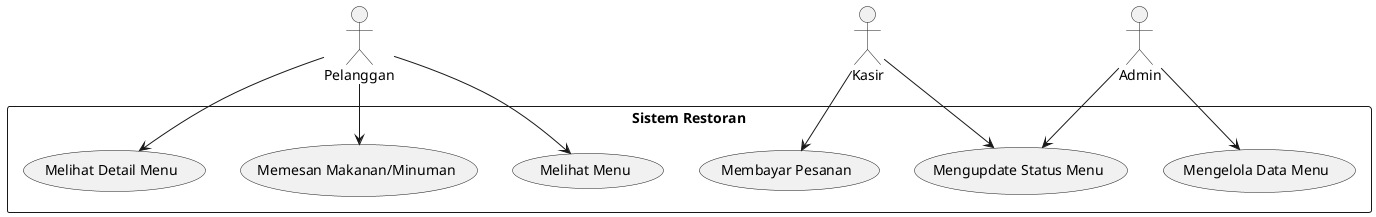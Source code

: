 @startuml Data Menu Restoran
actor "Pelanggan" as Customer
actor "Kasir" as Cashier
actor "Admin" as Admin

rectangle "Sistem Restoran" {
    usecase "Melihat Menu" as ViewMenu
    usecase "Memesan Makanan/Minuman" as PlaceOrder
    usecase "Melihat Detail Menu" as ViewMenuDetails
    usecase "Membayar Pesanan" as MakePayment
    usecase "Mengelola Data Menu" as ManageMenu
    usecase "Mengupdate Status Menu" as UpdateMenuStatus
}

Customer --> ViewMenu
Customer --> PlaceOrder
Customer --> ViewMenuDetails

Cashier --> MakePayment
Cashier --> UpdateMenuStatus

Admin --> ManageMenu
Admin --> UpdateMenuStatus

@enduml

